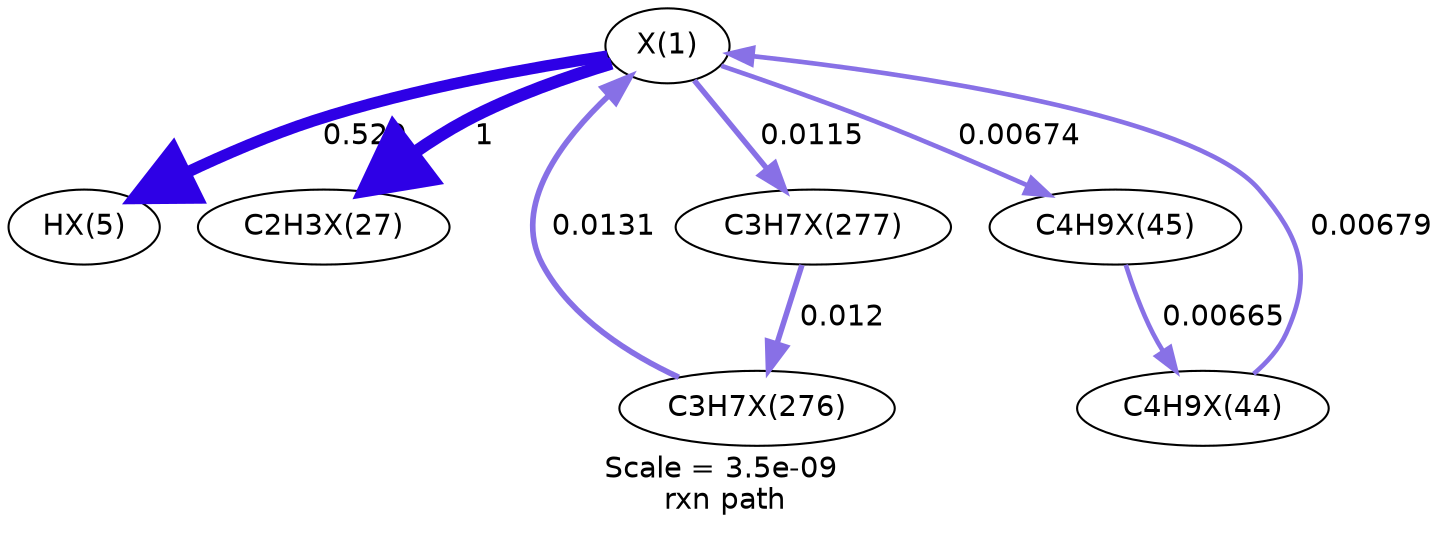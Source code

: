 digraph reaction_paths {
center=1;
s66 -> s67[fontname="Helvetica", style="setlinewidth(5.52)", arrowsize=2.76, color="0.7, 1.03, 0.9"
, label=" 0.529"];
s66 -> s68[fontname="Helvetica", style="setlinewidth(6)", arrowsize=3, color="0.7, 1.5, 0.9"
, label=" 1"];
s66 -> s110[fontname="Helvetica", style="setlinewidth(2.63)", arrowsize=1.31, color="0.7, 0.511, 0.9"
, label=" 0.0115"];
s66 -> s80[fontname="Helvetica", style="setlinewidth(2.23)", arrowsize=1.11, color="0.7, 0.507, 0.9"
, label=" 0.00674"];
s109 -> s66[fontname="Helvetica", style="setlinewidth(2.72)", arrowsize=1.36, color="0.7, 0.513, 0.9"
, label=" 0.0131"];
s79 -> s66[fontname="Helvetica", style="setlinewidth(2.23)", arrowsize=1.12, color="0.7, 0.507, 0.9"
, label=" 0.00679"];
s110 -> s109[fontname="Helvetica", style="setlinewidth(2.66)", arrowsize=1.33, color="0.7, 0.512, 0.9"
, label=" 0.012"];
s80 -> s79[fontname="Helvetica", style="setlinewidth(2.22)", arrowsize=1.11, color="0.7, 0.507, 0.9"
, label=" 0.00665"];
s66 [ fontname="Helvetica", label="X(1)"];
s67 [ fontname="Helvetica", label="HX(5)"];
s68 [ fontname="Helvetica", label="C2H3X(27)"];
s79 [ fontname="Helvetica", label="C4H9X(44)"];
s80 [ fontname="Helvetica", label="C4H9X(45)"];
s109 [ fontname="Helvetica", label="C3H7X(276)"];
s110 [ fontname="Helvetica", label="C3H7X(277)"];
 label = "Scale = 3.5e-09\l rxn path";
 fontname = "Helvetica";
}
